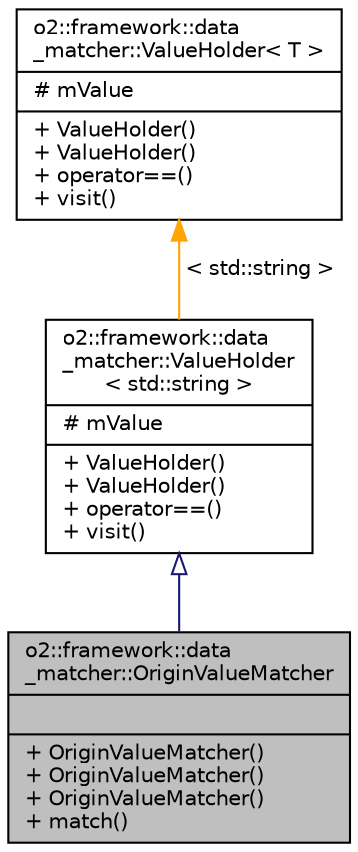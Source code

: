 digraph "o2::framework::data_matcher::OriginValueMatcher"
{
 // INTERACTIVE_SVG=YES
  bgcolor="transparent";
  edge [fontname="Helvetica",fontsize="10",labelfontname="Helvetica",labelfontsize="10"];
  node [fontname="Helvetica",fontsize="10",shape=record];
  Node0 [label="{o2::framework::data\l_matcher::OriginValueMatcher\n||+ OriginValueMatcher()\l+ OriginValueMatcher()\l+ OriginValueMatcher()\l+ match()\l}",height=0.2,width=0.4,color="black", fillcolor="grey75", style="filled", fontcolor="black"];
  Node1 -> Node0 [dir="back",color="midnightblue",fontsize="10",style="solid",arrowtail="onormal",fontname="Helvetica"];
  Node1 [label="{o2::framework::data\l_matcher::ValueHolder\l\< std::string \>\n|# mValue\l|+ ValueHolder()\l+ ValueHolder()\l+ operator==()\l+ visit()\l}",height=0.2,width=0.4,color="black",URL="$dc/d72/classo2_1_1framework_1_1data__matcher_1_1ValueHolder.html"];
  Node2 -> Node1 [dir="back",color="orange",fontsize="10",style="solid",label=" \< std::string \>" ,fontname="Helvetica"];
  Node2 [label="{o2::framework::data\l_matcher::ValueHolder\< T \>\n|# mValue\l|+ ValueHolder()\l+ ValueHolder()\l+ operator==()\l+ visit()\l}",height=0.2,width=0.4,color="black",URL="$dc/d72/classo2_1_1framework_1_1data__matcher_1_1ValueHolder.html"];
}
